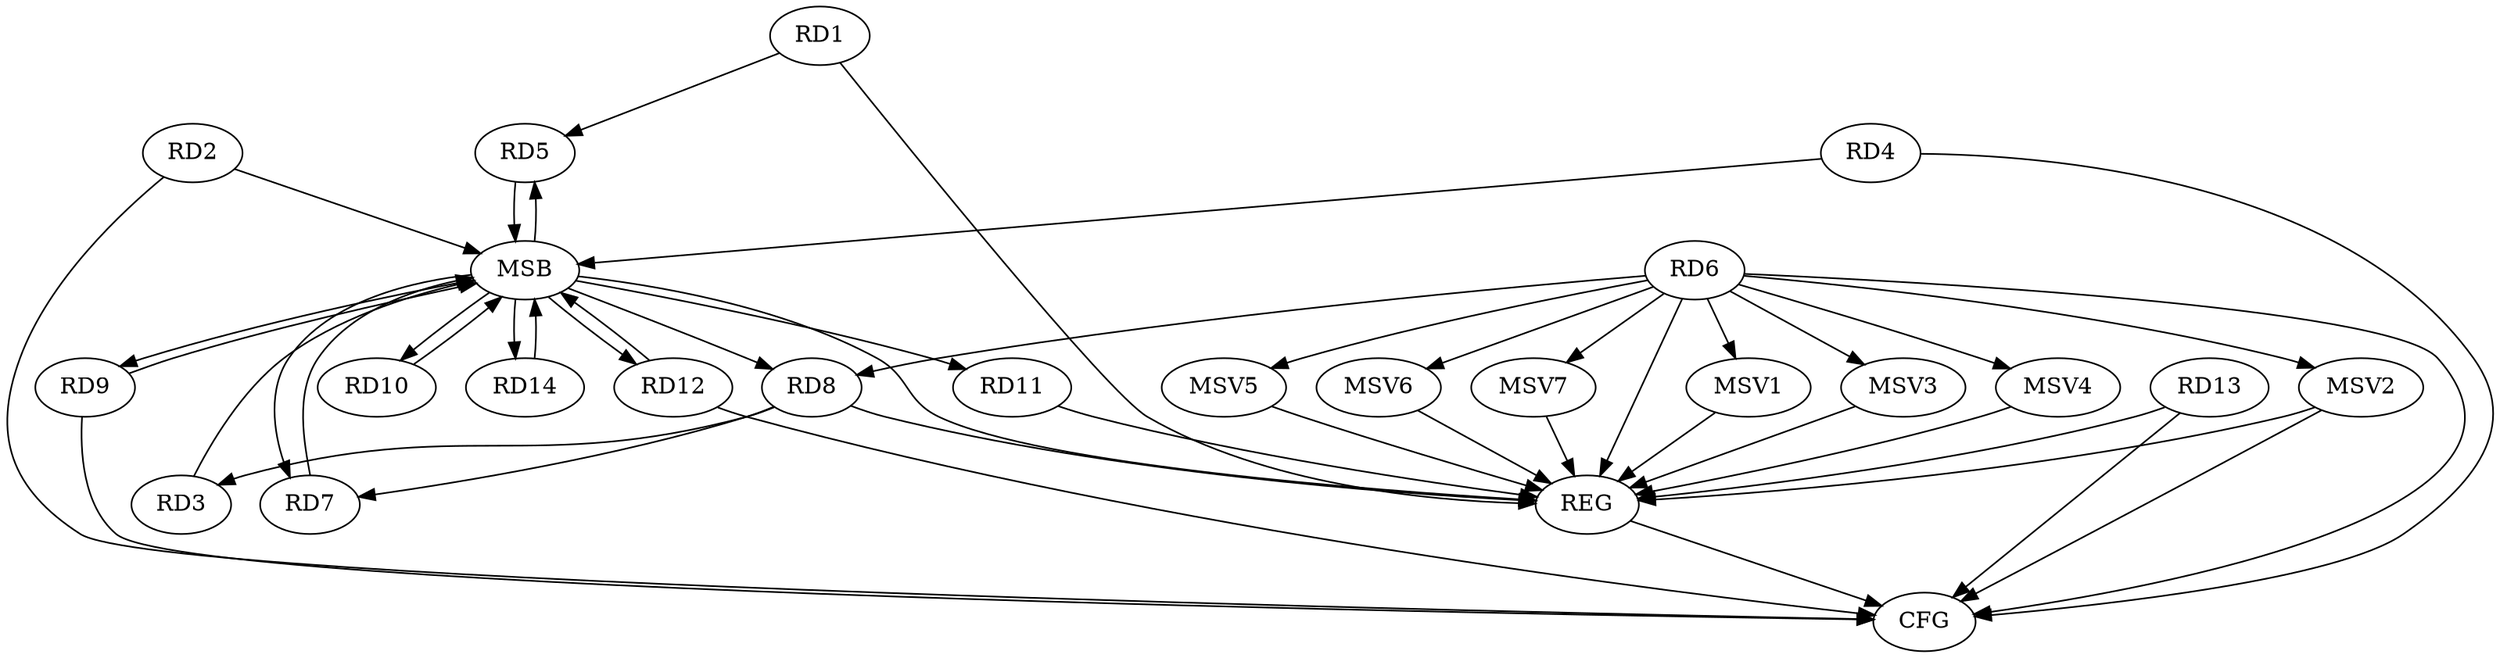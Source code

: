strict digraph G {
  RD1 [ label="RD1" ];
  RD2 [ label="RD2" ];
  RD3 [ label="RD3" ];
  RD4 [ label="RD4" ];
  RD5 [ label="RD5" ];
  RD6 [ label="RD6" ];
  RD7 [ label="RD7" ];
  RD8 [ label="RD8" ];
  RD9 [ label="RD9" ];
  RD10 [ label="RD10" ];
  RD11 [ label="RD11" ];
  RD12 [ label="RD12" ];
  RD13 [ label="RD13" ];
  RD14 [ label="RD14" ];
  REG [ label="REG" ];
  MSB [ label="MSB" ];
  CFG [ label="CFG" ];
  MSV1 [ label="MSV1" ];
  MSV2 [ label="MSV2" ];
  MSV3 [ label="MSV3" ];
  MSV4 [ label="MSV4" ];
  MSV5 [ label="MSV5" ];
  MSV6 [ label="MSV6" ];
  MSV7 [ label="MSV7" ];
  RD1 -> RD5;
  RD8 -> RD3;
  RD6 -> RD8;
  RD8 -> RD7;
  RD1 -> REG;
  RD6 -> REG;
  RD8 -> REG;
  RD11 -> REG;
  RD13 -> REG;
  RD2 -> MSB;
  MSB -> RD8;
  MSB -> RD9;
  MSB -> RD12;
  MSB -> REG;
  RD3 -> MSB;
  RD4 -> MSB;
  RD5 -> MSB;
  MSB -> RD14;
  RD7 -> MSB;
  MSB -> RD5;
  RD9 -> MSB;
  MSB -> RD7;
  MSB -> RD11;
  RD10 -> MSB;
  RD12 -> MSB;
  RD14 -> MSB;
  MSB -> RD10;
  RD4 -> CFG;
  RD6 -> CFG;
  RD13 -> CFG;
  RD2 -> CFG;
  RD9 -> CFG;
  RD12 -> CFG;
  REG -> CFG;
  RD6 -> MSV1;
  MSV1 -> REG;
  RD6 -> MSV2;
  MSV2 -> REG;
  MSV2 -> CFG;
  RD6 -> MSV3;
  RD6 -> MSV4;
  MSV3 -> REG;
  MSV4 -> REG;
  RD6 -> MSV5;
  MSV5 -> REG;
  RD6 -> MSV6;
  MSV6 -> REG;
  RD6 -> MSV7;
  MSV7 -> REG;
}
